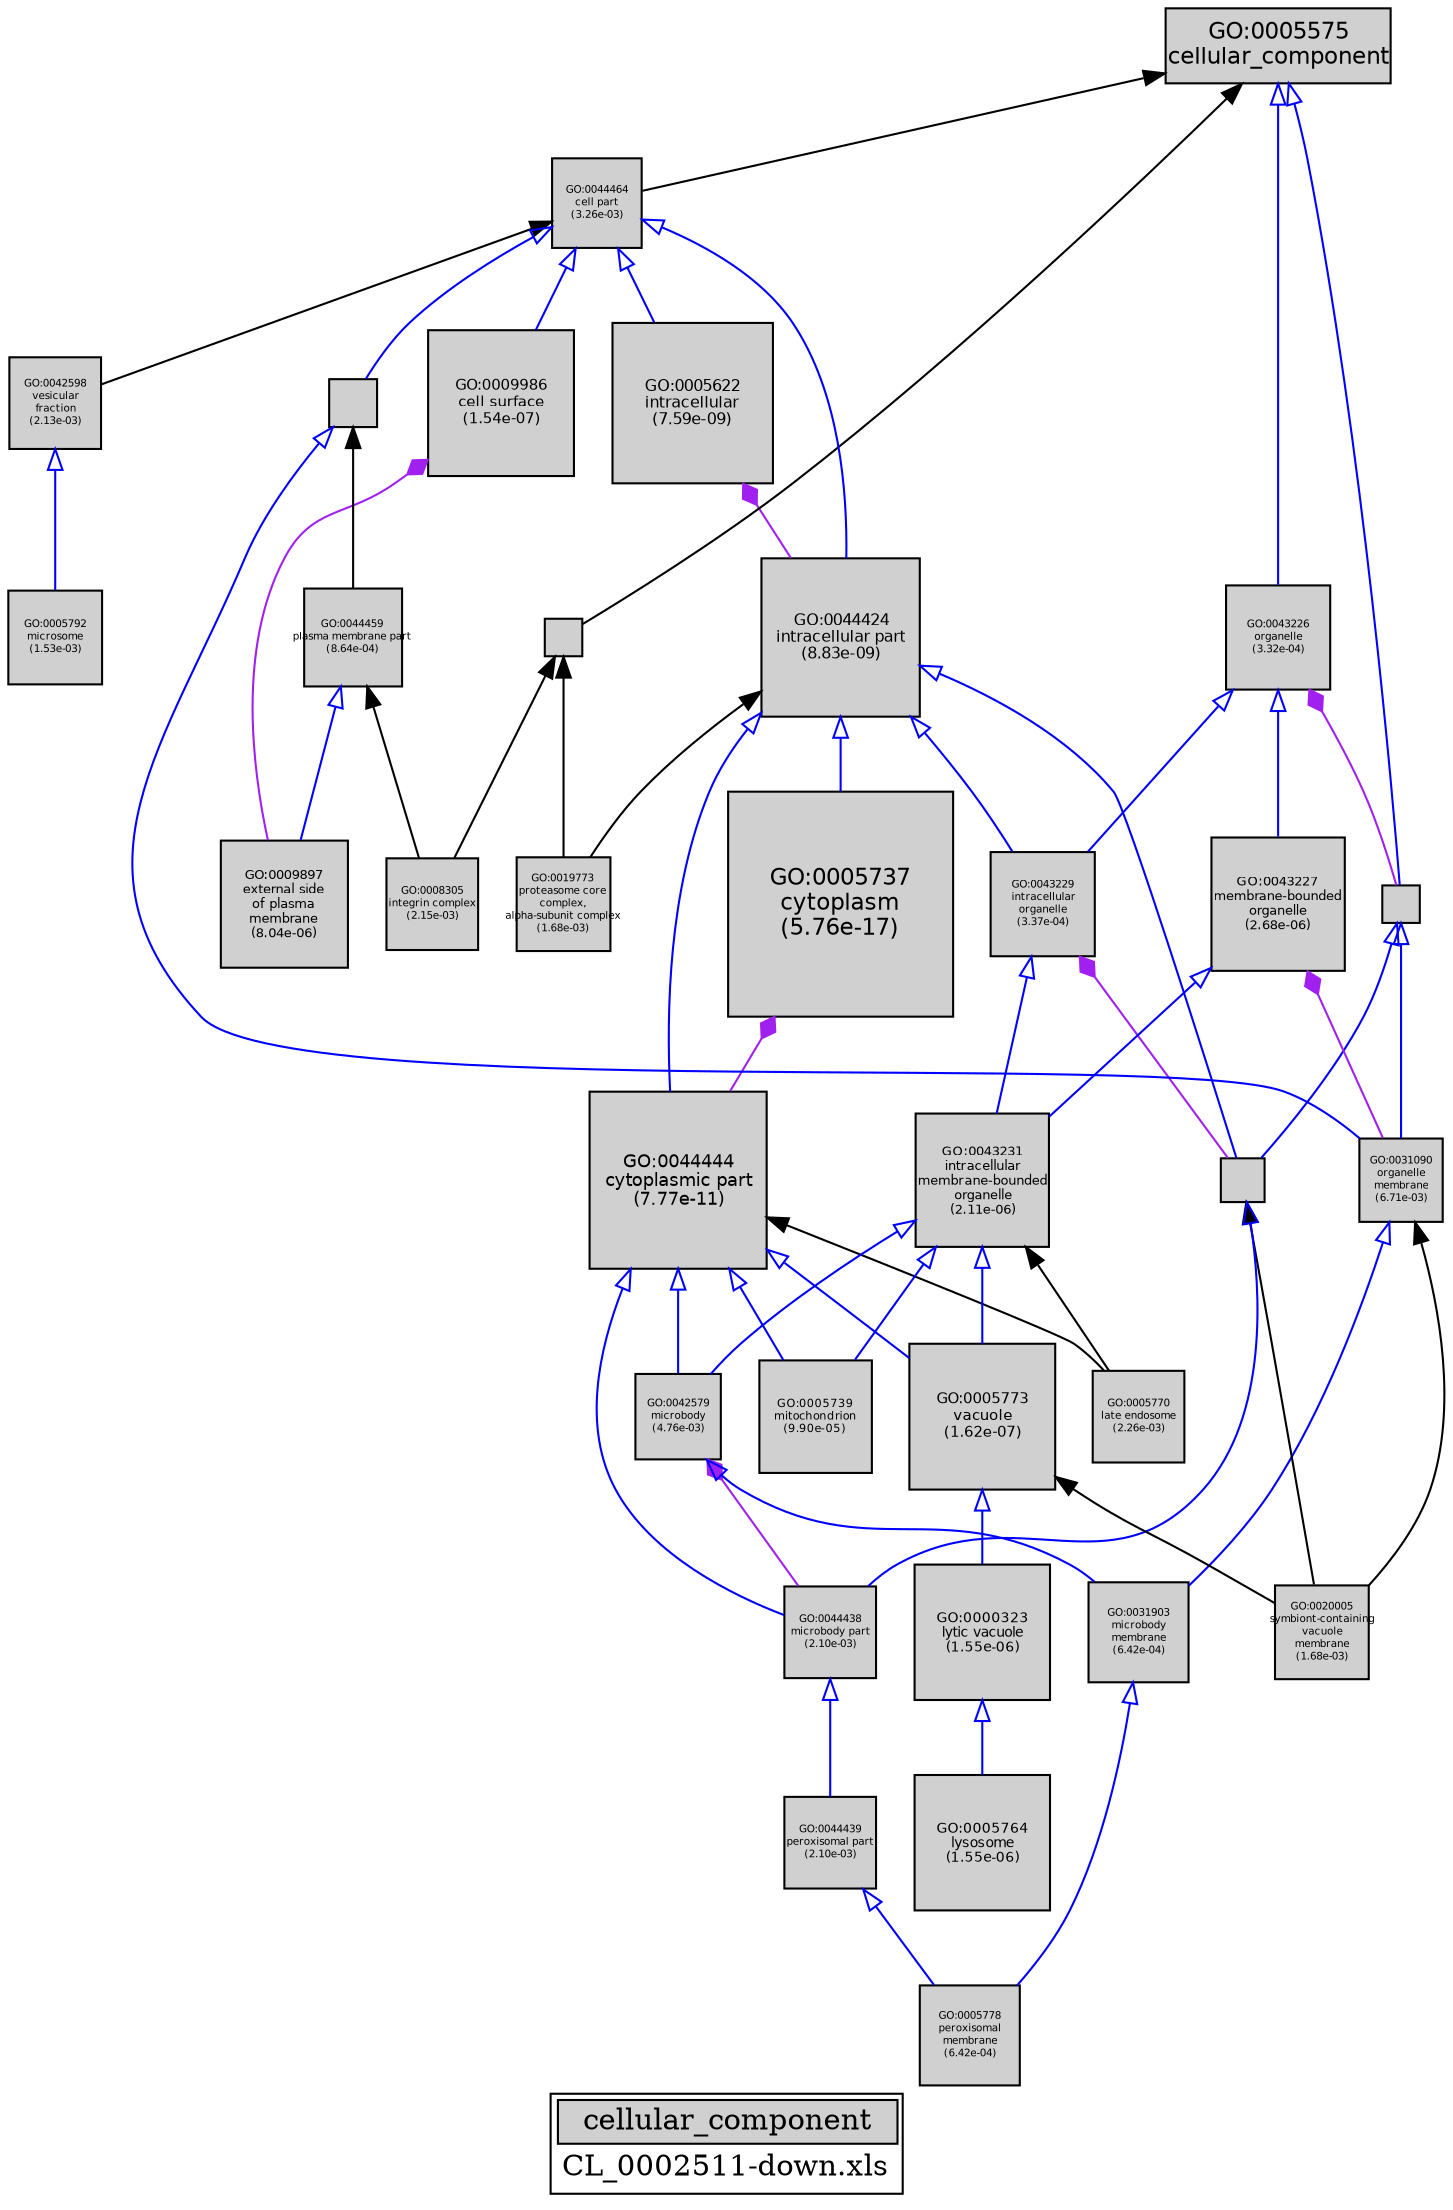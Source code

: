 digraph "cellular_component" {
graph [ bgcolor = "#FFFFFF", label = <<TABLE COLOR="black" BGCOLOR="white"><TR><TD COLSPAN="2" BGCOLOR="#D0D0D0"><FONT COLOR="black">cellular_component</FONT></TD></TR><TR><TD BORDER="0">CL_0002511-down.xls</TD></TR></TABLE>> ];
node [ fontname = "Helvetica" ];

subgraph "nodes" {

node [ style = "filled", fixedsize = "true", width = 1, shape = "box", fontsize = 9, fillcolor = "#D0D0D0", fontcolor = "black", color = "black" ];

"GO:0005737" [ URL = "#GO:0005737", label = <<TABLE BORDER="0"><TR><TD>GO:0005737<BR/>cytoplasm<BR/>(5.76e-17)</TD></TR></TABLE>>, width = 1.5, shape = "box", fontsize = 10.8, height = 1.5 ];
"GO:0043229" [ URL = "#GO:0043229", label = <<TABLE BORDER="0"><TR><TD>GO:0043229<BR/>intracellular<BR/>organelle<BR/>(3.37e-04)</TD></TR></TABLE>>, width = 0.699295254253, shape = "box", fontsize = 5.03492583062, height = 0.699295254253 ];
"GO:0000323" [ URL = "#GO:0000323", label = <<TABLE BORDER="0"><TR><TD>GO:0000323<BR/>lytic vacuole<BR/>(1.55e-06)</TD></TR></TABLE>>, width = 0.900789969253, shape = "box", fontsize = 6.48568777862, height = 0.900789969253 ];
"GO:0019773" [ URL = "#GO:0019773", label = <<TABLE BORDER="0"><TR><TD>GO:0019773<BR/>proteasome core<BR/>complex,<BR/>alpha-subunit complex<BR/>(1.68e-03)</TD></TR></TABLE>>, width = 0.626739377709, shape = "box", fontsize = 5.0, height = 0.626739377709 ];
"GO:0005622" [ URL = "#GO:0005622", label = <<TABLE BORDER="0"><TR><TD>GO:0005622<BR/>intracellular<BR/>(7.59e-09)</TD></TR></TABLE>>, width = 1.06302206106, shape = "box", fontsize = 7.6537588396, height = 1.06302206106 ];
"GO:0044422" [ URL = "#GO:0044422", label = "", width = 0.255772865035, shape = "box", height = 0.255772865035 ];
"GO:0005575" [ URL = "#GO:0005575", label = <<TABLE BORDER="0"><TR><TD>GO:0005575<BR/>cellular_component</TD></TR></TABLE>>, width = 1.5, shape = "box", fontsize = 10.8 ];
"GO:0005764" [ URL = "#GO:0005764", label = <<TABLE BORDER="0"><TR><TD>GO:0005764<BR/>lysosome<BR/>(1.55e-06)</TD></TR></TABLE>>, width = 0.900789969253, shape = "box", fontsize = 6.48568777862, height = 0.900789969253 ];
"GO:0008305" [ URL = "#GO:0008305", label = <<TABLE BORDER="0"><TR><TD>GO:0008305<BR/>integrin complex<BR/>(2.15e-03)</TD></TR></TABLE>>, width = 0.614786233804, shape = "box", fontsize = 5.0, height = 0.614786233804 ];
"GO:0005770" [ URL = "#GO:0005770", label = <<TABLE BORDER="0"><TR><TD>GO:0005770<BR/>late endosome<BR/>(2.26e-03)</TD></TR></TABLE>>, width = 0.612243810382, shape = "box", fontsize = 5.0, height = 0.612243810382 ];
"GO:0009986" [ URL = "#GO:0009986", label = <<TABLE BORDER="0"><TR><TD>GO:0009986<BR/>cell surface<BR/>(1.54e-07)</TD></TR></TABLE>>, width = 0.974602790593, shape = "box", fontsize = 7.01714009227, height = 0.974602790593 ];
"GO:0042579" [ URL = "#GO:0042579", label = <<TABLE BORDER="0"><TR><TD>GO:0042579<BR/>microbody<BR/>(4.76e-03)</TD></TR></TABLE>>, width = 0.574703998616, shape = "box", fontsize = 5.0, height = 0.574703998616 ];
"GO:0031090" [ URL = "#GO:0031090", label = <<TABLE BORDER="0"><TR><TD>GO:0031090<BR/>organelle<BR/>membrane<BR/>(6.71e-03)</TD></TR></TABLE>>, width = 0.556610482555, shape = "box", fontsize = 5.0, height = 0.556610482555 ];
"GO:0044459" [ URL = "#GO:0044459", label = <<TABLE BORDER="0"><TR><TD>GO:0044459<BR/>plasma membrane part<BR/>(8.64e-04)</TD></TR></TABLE>>, width = 0.657685921585, shape = "box", fontsize = 5.0, height = 0.657685921585 ];
"GO:0005792" [ URL = "#GO:0005792", label = <<TABLE BORDER="0"><TR><TD>GO:0005792<BR/>microsome<BR/>(1.53e-03)</TD></TR></TABLE>>, width = 0.63125807586, shape = "box", fontsize = 5.0, height = 0.63125807586 ];
"GO:0042598" [ URL = "#GO:0042598", label = <<TABLE BORDER="0"><TR><TD>GO:0042598<BR/>vesicular<BR/>fraction<BR/>(2.13e-03)</TD></TR></TABLE>>, width = 0.615346541769, shape = "box", fontsize = 5.0, height = 0.615346541769 ];
"GO:0044446" [ URL = "#GO:0044446", label = "", width = 0.289907048551, shape = "box", height = 0.289907048551 ];
"GO:0044444" [ URL = "#GO:0044444", label = <<TABLE BORDER="0"><TR><TD>GO:0044444<BR/>cytoplasmic part<BR/>(7.77e-11)</TD></TR></TABLE>>, width = 1.18511082568, shape = "box", fontsize = 8.53279794487, height = 1.18511082568 ];
"GO:0005773" [ URL = "#GO:0005773", label = <<TABLE BORDER="0"><TR><TD>GO:0005773<BR/>vacuole<BR/>(1.62e-07)</TD></TR></TABLE>>, width = 0.972902834428, shape = "box", fontsize = 7.00490040788, height = 0.972902834428 ];
"GO:0020005" [ URL = "#GO:0020005", label = <<TABLE BORDER="0"><TR><TD>GO:0020005<BR/>symbiont-containing<BR/>vacuole<BR/>membrane<BR/>(1.68e-03)</TD></TR></TABLE>>, width = 0.626739377709, shape = "box", fontsize = 5.0, height = 0.626739377709 ];
"GO:0043234" [ URL = "#GO:0043234", label = "", width = 0.251598698601, shape = "box", height = 0.251598698601 ];
"GO:0044438" [ URL = "#GO:0044438", label = <<TABLE BORDER="0"><TR><TD>GO:0044438<BR/>microbody part<BR/>(2.10e-03)</TD></TR></TABLE>>, width = 0.615811996518, shape = "box", fontsize = 5.0, height = 0.615811996518 ];
"GO:0016020" [ URL = "#GO:0016020", label = "", width = 0.321529187955, shape = "box", height = 0.321529187955 ];
"GO:0043227" [ URL = "#GO:0043227", label = <<TABLE BORDER="0"><TR><TD>GO:0043227<BR/>membrane-bounded<BR/>organelle<BR/>(2.68e-06)</TD></TR></TABLE>>, width = 0.882355220624, shape = "box", fontsize = 6.3529575885, height = 0.882355220624 ];
"GO:0044424" [ URL = "#GO:0044424", label = <<TABLE BORDER="0"><TR><TD>GO:0044424<BR/>intracellular part<BR/>(8.83e-09)</TD></TR></TABLE>>, width = 1.05876054075, shape = "box", fontsize = 7.62307589343, height = 1.05876054075 ];
"GO:0043226" [ URL = "#GO:0043226", label = <<TABLE BORDER="0"><TR><TD>GO:0043226<BR/>organelle<BR/>(3.32e-04)</TD></TR></TABLE>>, width = 0.699842162102, shape = "box", fontsize = 5.03886356713, height = 0.699842162102 ];
"GO:0005739" [ URL = "#GO:0005739", label = <<TABLE BORDER="0"><TR><TD>GO:0005739<BR/>mitochondrion<BR/>(9.90e-05)</TD></TR></TABLE>>, width = 0.749895002619, shape = "box", fontsize = 5.39924401886, height = 0.749895002619 ];
"GO:0043231" [ URL = "#GO:0043231", label = <<TABLE BORDER="0"><TR><TD>GO:0043231<BR/>intracellular<BR/>membrane-bounded<BR/>organelle<BR/>(2.11e-06)</TD></TR></TABLE>>, width = 0.890419115498, shape = "box", fontsize = 6.41101763159, height = 0.890419115498 ];
"GO:0009897" [ URL = "#GO:0009897", label = <<TABLE BORDER="0"><TR><TD>GO:0009897<BR/>external side<BR/>of plasma<BR/>membrane<BR/>(8.04e-06)</TD></TR></TABLE>>, width = 0.844265595604, shape = "box", fontsize = 6.07871228835, height = 0.844265595604 ];
"GO:0044464" [ URL = "#GO:0044464", label = <<TABLE BORDER="0"><TR><TD>GO:0044464<BR/>cell part<BR/>(3.26e-03)</TD></TR></TABLE>>, width = 0.594098018859, shape = "box", fontsize = 5.0, height = 0.594098018859 ];
"GO:0031903" [ URL = "#GO:0031903", label = <<TABLE BORDER="0"><TR><TD>GO:0031903<BR/>microbody<BR/>membrane<BR/>(6.42e-04)</TD></TR></TABLE>>, width = 0.67106681838, shape = "box", fontsize = 5.0, height = 0.67106681838 ];
"GO:0005778" [ URL = "#GO:0005778", label = <<TABLE BORDER="0"><TR><TD>GO:0005778<BR/>peroxisomal<BR/>membrane<BR/>(6.42e-04)</TD></TR></TABLE>>, width = 0.67106681838, shape = "box", fontsize = 5.0, height = 0.67106681838 ];
"GO:0044439" [ URL = "#GO:0044439", label = <<TABLE BORDER="0"><TR><TD>GO:0044439<BR/>peroxisomal part<BR/>(2.10e-03)</TD></TR></TABLE>>, width = 0.615811996518, shape = "box", fontsize = 5.0, height = 0.615811996518 ];
}
subgraph "edges" {


edge [ dir = "back", weight = 1 ];
subgraph "regulates" {


edge [ color = "cyan", arrowtail = "none" ];
subgraph "positive" {


edge [ color = "green", arrowtail = "vee" ];
}
subgraph "negative" {


edge [ color = "red", arrowtail = "tee" ];
}
}
subgraph "part_of" {


edge [ color = "purple", arrowtail = "diamond", weight = 2.5 ];
"GO:0043227" -> "GO:0031090";
"GO:0005737" -> "GO:0044444";
"GO:0009986" -> "GO:0009897";
"GO:0043229" -> "GO:0044446";
"GO:0042579" -> "GO:0044438";
"GO:0043226" -> "GO:0044422";
"GO:0005622" -> "GO:0044424";
}
subgraph "is_a" {


edge [ color = "blue", arrowtail = "empty", weight = 5.0 ];
"GO:0044444" -> "GO:0042579";
"GO:0044459" -> "GO:0009897";
"GO:0043226" -> "GO:0043227";
"GO:0044464" -> "GO:0005622";
"GO:0044444" -> "GO:0005739";
"GO:0031903" -> "GO:0005778";
"GO:0016020" -> "GO:0031090";
"GO:0031090" -> "GO:0031903";
"GO:0043229" -> "GO:0043231";
"GO:0043231" -> "GO:0005773";
"GO:0043231" -> "GO:0042579";
"GO:0044444" -> "GO:0044438";
"GO:0044446" -> "GO:0044438";
"GO:0043231" -> "GO:0005739";
"GO:0042579" -> "GO:0031903";
"GO:0043226" -> "GO:0043229";
"GO:0042598" -> "GO:0005792";
"GO:0044464" -> "GO:0016020";
"GO:0005773" -> "GO:0000323";
"GO:0044444" -> "GO:0005773";
"GO:0044464" -> "GO:0044424";
"GO:0000323" -> "GO:0005764";
"GO:0044422" -> "GO:0031090";
"GO:0005575" -> "GO:0044422";
"GO:0044464" -> "GO:0009986";
"GO:0044424" -> "GO:0044446";
"GO:0044424" -> "GO:0044444";
"GO:0043227" -> "GO:0043231";
"GO:0044424" -> "GO:0043229";
"GO:0044439" -> "GO:0005778";
"GO:0044438" -> "GO:0044439";
"GO:0044424" -> "GO:0005737";
"GO:0005575" -> "GO:0043226";
"GO:0044422" -> "GO:0044446";
}
"GO:0044446" -> "GO:0020005";
"GO:0005575" -> "GO:0044464";
"GO:0005773" -> "GO:0020005";
"GO:0043231" -> "GO:0005770";
"GO:0043234" -> "GO:0019773";
"GO:0044444" -> "GO:0005770";
"GO:0044424" -> "GO:0019773";
"GO:0005575" -> "GO:0043234";
"GO:0016020" -> "GO:0044459";
"GO:0031090" -> "GO:0020005";
"GO:0044464" -> "GO:0042598";
"GO:0043234" -> "GO:0008305";
"GO:0044459" -> "GO:0008305";
}
}
